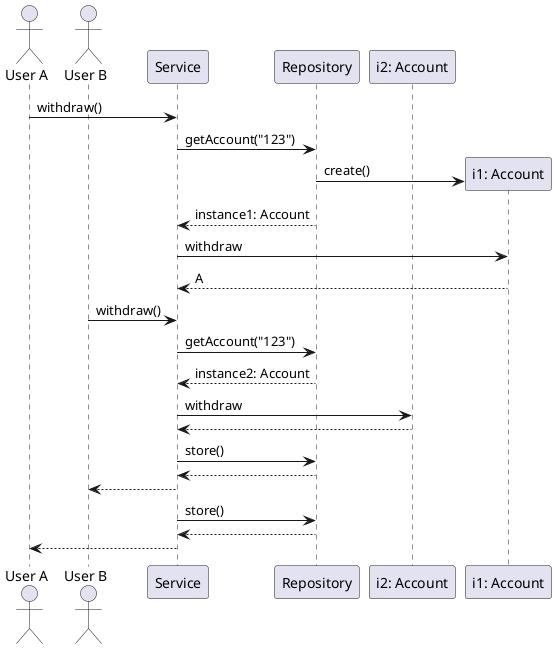@startuml

actor "User A" as U1
actor "User B" as U2
participant "Service" as S
participant "Repository" as R

participant "i2: Account" as A2

U1 -> S: withdraw()
S -> R: getAccount("123")
create   "i1: Account" as A1
R -> A1: create()
S <-- R: instance1: Account
S -> A1: withdraw
return A

U2 -> S: withdraw()
S -> R: getAccount("123")
S <-- R: instance2: Account
S -> A2: withdraw
S <-- A2:

S -> R: store()
S <-- R
U2 <-- S:

S -> R: store()
S <-- R:
U1 <-- S:

@enduml